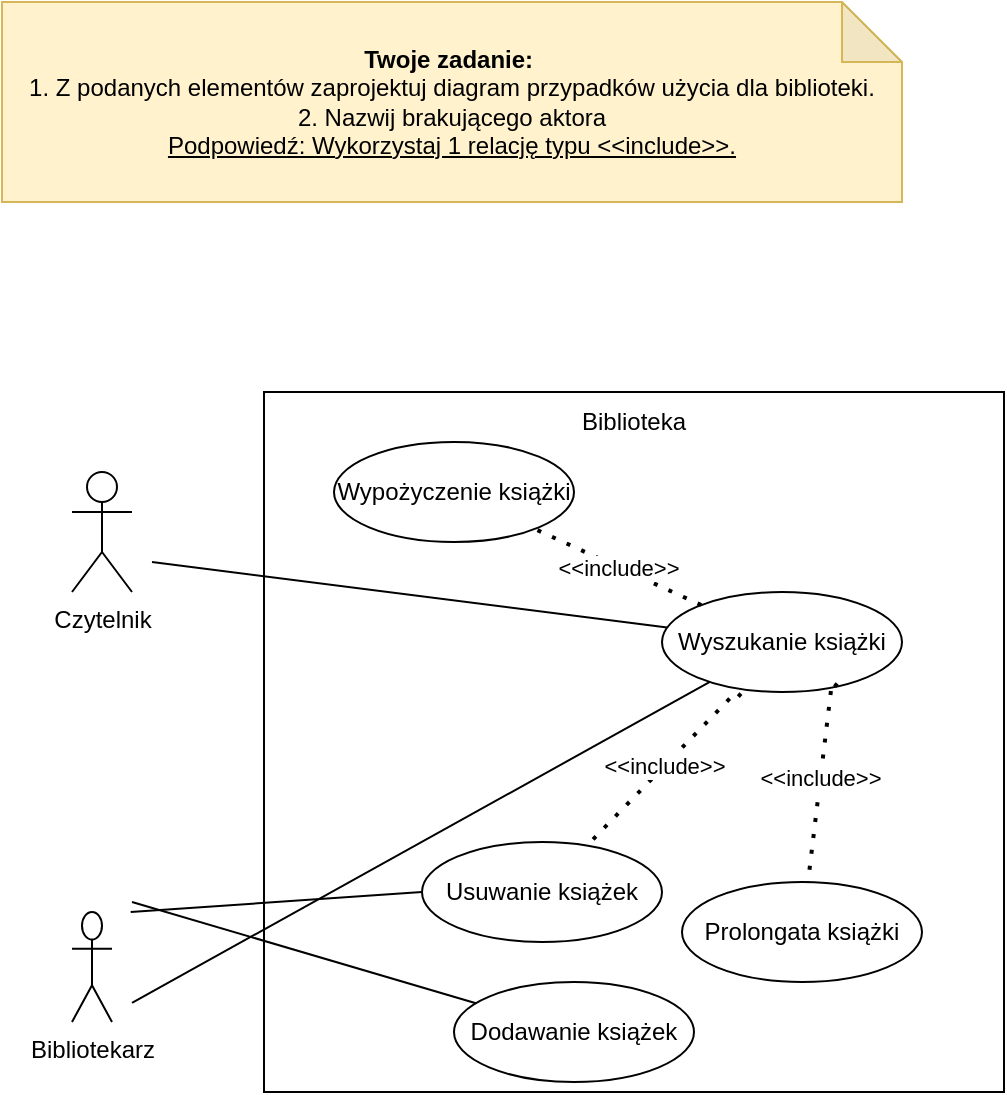 <mxfile version="20.8.5" type="device" pages="6"><diagram id="owntlNmvrMlQgP1q4q-l" name="Task 1"><mxGraphModel dx="988" dy="526" grid="1" gridSize="10" guides="1" tooltips="1" connect="1" arrows="1" fold="1" page="1" pageScale="1" pageWidth="827" pageHeight="1169" math="0" shadow="0"><root><mxCell id="0"/><mxCell id="1" parent="0"/><mxCell id="fiNVMJ7Mbm-b4R9BzBuI-1" value="" style="rounded=0;whiteSpace=wrap;html=1;" parent="1" vertex="1"><mxGeometry x="346" y="235" width="370" height="350" as="geometry"/></mxCell><mxCell id="fiNVMJ7Mbm-b4R9BzBuI-2" value="Bibliotekarz" style="shape=umlActor;verticalLabelPosition=bottom;verticalAlign=top;html=1;outlineConnect=0;" parent="1" vertex="1"><mxGeometry x="250" y="495" width="20" height="55" as="geometry"/></mxCell><mxCell id="fiNVMJ7Mbm-b4R9BzBuI-3" value="&lt;div&gt;Czytelnik&lt;/div&gt;" style="shape=umlActor;verticalLabelPosition=bottom;verticalAlign=top;html=1;outlineConnect=0;" parent="1" vertex="1"><mxGeometry x="250" y="275" width="30" height="60" as="geometry"/></mxCell><mxCell id="fiNVMJ7Mbm-b4R9BzBuI-6" value="Dodawanie książek" style="ellipse;whiteSpace=wrap;html=1;" parent="1" vertex="1"><mxGeometry x="441" y="530" width="120" height="50" as="geometry"/></mxCell><mxCell id="fiNVMJ7Mbm-b4R9BzBuI-7" value="Wyszukanie książki" style="ellipse;whiteSpace=wrap;html=1;" parent="1" vertex="1"><mxGeometry x="545" y="335" width="120" height="50" as="geometry"/></mxCell><mxCell id="fiNVMJ7Mbm-b4R9BzBuI-8" value="Usuwanie książek" style="ellipse;whiteSpace=wrap;html=1;" parent="1" vertex="1"><mxGeometry x="425" y="460" width="120" height="50" as="geometry"/></mxCell><mxCell id="fiNVMJ7Mbm-b4R9BzBuI-9" value="Wypożyczenie książki" style="ellipse;whiteSpace=wrap;html=1;" parent="1" vertex="1"><mxGeometry x="381" y="260" width="120" height="50" as="geometry"/></mxCell><mxCell id="fiNVMJ7Mbm-b4R9BzBuI-10" value="Prolongata książki" style="ellipse;whiteSpace=wrap;html=1;" parent="1" vertex="1"><mxGeometry x="555" y="480" width="120" height="50" as="geometry"/></mxCell><mxCell id="fiNVMJ7Mbm-b4R9BzBuI-13" value="Biblioteka" style="text;html=1;strokeColor=none;fillColor=none;align=center;verticalAlign=middle;whiteSpace=wrap;rounded=0;" parent="1" vertex="1"><mxGeometry x="501" y="235" width="60" height="30" as="geometry"/></mxCell><mxCell id="fiNVMJ7Mbm-b4R9BzBuI-14" value="&lt;b&gt;Twoje zadanie:&amp;nbsp;&lt;/b&gt;&lt;br&gt;1. Z podanych elementów zaprojektuj diagram przypadków użycia dla biblioteki.&lt;br&gt;2. Nazwij brakującego aktora&lt;br&gt;&lt;u&gt;Podpowiedź: Wykorzystaj 1 relację typu &amp;lt;&amp;lt;include&amp;gt;&amp;gt;.&lt;/u&gt;" style="shape=note;whiteSpace=wrap;html=1;backgroundOutline=1;darkOpacity=0.05;fillColor=#fff2cc;strokeColor=#d6b656;" parent="1" vertex="1"><mxGeometry x="215" y="40" width="450" height="100" as="geometry"/></mxCell><mxCell id="5gIPDzopjn6km8wtj3FD-25" value="" style="edgeStyle=none;orthogonalLoop=1;jettySize=auto;html=1;rounded=0;endArrow=none;endFill=0;" edge="1" parent="1" target="fiNVMJ7Mbm-b4R9BzBuI-7"><mxGeometry width="100" relative="1" as="geometry"><mxPoint x="290" y="320" as="sourcePoint"/><mxPoint x="379" y="360" as="targetPoint"/><Array as="points"/></mxGeometry></mxCell><mxCell id="5gIPDzopjn6km8wtj3FD-28" value="" style="edgeStyle=none;orthogonalLoop=1;jettySize=auto;html=1;rounded=0;endArrow=none;endFill=0;entryX=0;entryY=0.5;entryDx=0;entryDy=0;" edge="1" parent="1" target="fiNVMJ7Mbm-b4R9BzBuI-8"><mxGeometry width="100" relative="1" as="geometry"><mxPoint x="279.34" y="495" as="sourcePoint"/><mxPoint x="380.004" y="488.469" as="targetPoint"/><Array as="points"/></mxGeometry></mxCell><mxCell id="5gIPDzopjn6km8wtj3FD-29" value="" style="edgeStyle=none;orthogonalLoop=1;jettySize=auto;html=1;rounded=0;endArrow=none;endFill=0;" edge="1" parent="1" target="fiNVMJ7Mbm-b4R9BzBuI-6"><mxGeometry width="100" relative="1" as="geometry"><mxPoint x="280" y="490" as="sourcePoint"/><mxPoint x="380.004" y="473.469" as="targetPoint"/><Array as="points"/></mxGeometry></mxCell><mxCell id="5gIPDzopjn6km8wtj3FD-37" value="" style="edgeStyle=none;orthogonalLoop=1;jettySize=auto;html=1;rounded=0;endArrow=none;endFill=0;" edge="1" parent="1" target="fiNVMJ7Mbm-b4R9BzBuI-7"><mxGeometry width="100" relative="1" as="geometry"><mxPoint x="280" y="540.38" as="sourcePoint"/><mxPoint x="389.6" y="349.63" as="targetPoint"/><Array as="points"/></mxGeometry></mxCell><mxCell id="5gIPDzopjn6km8wtj3FD-39" value="&amp;lt;&amp;lt;include&amp;gt;&amp;gt;" style="endArrow=none;dashed=1;html=1;dashPattern=1 3;strokeWidth=2;rounded=0;" edge="1" parent="1" source="fiNVMJ7Mbm-b4R9BzBuI-7" target="fiNVMJ7Mbm-b4R9BzBuI-9"><mxGeometry width="50" height="50" relative="1" as="geometry"><mxPoint x="511" y="350" as="sourcePoint"/><mxPoint x="561" y="300" as="targetPoint"/><Array as="points"/></mxGeometry></mxCell><mxCell id="5gIPDzopjn6km8wtj3FD-43" value="&amp;lt;&amp;lt;include&amp;gt;&amp;gt;" style="endArrow=none;dashed=1;html=1;dashPattern=1 3;strokeWidth=2;rounded=0;" edge="1" parent="1" source="fiNVMJ7Mbm-b4R9BzBuI-7" target="fiNVMJ7Mbm-b4R9BzBuI-10"><mxGeometry width="50" height="50" relative="1" as="geometry"><mxPoint x="495.188" y="378.088" as="sourcePoint"/><mxPoint x="571" y="310" as="targetPoint"/><Array as="points"><mxPoint x="630" y="380"/></Array></mxGeometry></mxCell><mxCell id="5gIPDzopjn6km8wtj3FD-44" value="&amp;lt;&amp;lt;include&amp;gt;&amp;gt;" style="endArrow=none;dashed=1;html=1;dashPattern=1 3;strokeWidth=2;rounded=0;" edge="1" parent="1" target="fiNVMJ7Mbm-b4R9BzBuI-8"><mxGeometry width="50" height="50" relative="1" as="geometry"><mxPoint x="584.558" y="387.218" as="sourcePoint"/><mxPoint x="570.004" y="485.03" as="targetPoint"/><Array as="points"><mxPoint x="582.05" y="385"/></Array></mxGeometry></mxCell></root></mxGraphModel></diagram><diagram id="7npg_O6MQA4fy2pZrxB2" name="Task 2"><mxGraphModel dx="1436" dy="799" grid="1" gridSize="10" guides="1" tooltips="1" connect="1" arrows="1" fold="1" page="1" pageScale="1" pageWidth="827" pageHeight="1169" math="0" shadow="0"><root><mxCell id="-hokM0G4ZzlrH8w0Madk-0"/><mxCell id="-hokM0G4ZzlrH8w0Madk-1" parent="-hokM0G4ZzlrH8w0Madk-0"/><mxCell id="nRD-aK44gUYIZEkDZe6_-0" value="Library" style="swimlane;fontStyle=1;align=center;verticalAlign=top;childLayout=stackLayout;horizontal=1;startSize=26;horizontalStack=0;resizeParent=1;resizeParentMax=0;resizeLast=0;collapsible=1;marginBottom=0;" parent="-hokM0G4ZzlrH8w0Madk-1" vertex="1"><mxGeometry x="310" y="190" width="160" height="94" as="geometry"/></mxCell><mxCell id="nRD-aK44gUYIZEkDZe6_-1" value="+ name: String&#xA;+ address; String, " style="text;strokeColor=none;fillColor=none;align=left;verticalAlign=top;spacingLeft=4;spacingRight=4;overflow=hidden;rotatable=0;points=[[0,0.5],[1,0.5]];portConstraint=eastwest;" parent="nRD-aK44gUYIZEkDZe6_-0" vertex="1"><mxGeometry y="26" width="160" height="34" as="geometry"/></mxCell><mxCell id="nRD-aK44gUYIZEkDZe6_-2" value="" style="line;strokeWidth=1;fillColor=none;align=left;verticalAlign=middle;spacingTop=-1;spacingLeft=3;spacingRight=3;rotatable=0;labelPosition=right;points=[];portConstraint=eastwest;" parent="nRD-aK44gUYIZEkDZe6_-0" vertex="1"><mxGeometry y="60" width="160" height="8" as="geometry"/></mxCell><mxCell id="nRD-aK44gUYIZEkDZe6_-3" value="+ addBook(Book): Book" style="text;strokeColor=none;fillColor=none;align=left;verticalAlign=top;spacingLeft=4;spacingRight=4;overflow=hidden;rotatable=0;points=[[0,0.5],[1,0.5]];portConstraint=eastwest;" parent="nRD-aK44gUYIZEkDZe6_-0" vertex="1"><mxGeometry y="68" width="160" height="26" as="geometry"/></mxCell><mxCell id="nRD-aK44gUYIZEkDZe6_-5" value="Book" style="swimlane;fontStyle=1;align=center;verticalAlign=top;childLayout=stackLayout;horizontal=1;startSize=26;horizontalStack=0;resizeParent=1;resizeParentMax=0;resizeLast=0;collapsible=1;marginBottom=0;" parent="-hokM0G4ZzlrH8w0Madk-1" vertex="1"><mxGeometry x="320" y="420" width="160" height="88" as="geometry"/></mxCell><mxCell id="nRD-aK44gUYIZEkDZe6_-6" value="+ title: String&#xA;+ author: String&#xA;+ year: int" style="text;strokeColor=none;fillColor=none;align=left;verticalAlign=top;spacingLeft=4;spacingRight=4;overflow=hidden;rotatable=0;points=[[0,0.5],[1,0.5]];portConstraint=eastwest;" parent="nRD-aK44gUYIZEkDZe6_-5" vertex="1"><mxGeometry y="26" width="160" height="54" as="geometry"/></mxCell><mxCell id="nRD-aK44gUYIZEkDZe6_-7" value="" style="line;strokeWidth=1;fillColor=none;align=left;verticalAlign=middle;spacingTop=-1;spacingLeft=3;spacingRight=3;rotatable=0;labelPosition=right;points=[];portConstraint=eastwest;" parent="nRD-aK44gUYIZEkDZe6_-5" vertex="1"><mxGeometry y="80" width="160" height="8" as="geometry"/></mxCell><mxCell id="CQJkWr-fSMHss38onH8b-0" value="&lt;b&gt;Twoje zadanie:&amp;nbsp;&lt;/b&gt;&lt;br&gt;1. Połącz poniższe klasy odpowiednią relacją&lt;br&gt;2. Dopisz typy atrybutów" style="shape=note;whiteSpace=wrap;html=1;backgroundOutline=1;darkOpacity=0.05;fillColor=#fff2cc;strokeColor=#d6b656;" parent="-hokM0G4ZzlrH8w0Madk-1" vertex="1"><mxGeometry x="215" y="40" width="450" height="100" as="geometry"/></mxCell><mxCell id="Fo0okyFaiJD1n2NtPA_Y-1" value="" style="endArrow=diamondThin;endFill=0;endSize=24;html=1;rounded=0;exitX=0.5;exitY=0;exitDx=0;exitDy=0;entryX=0.536;entryY=1.111;entryDx=0;entryDy=0;entryPerimeter=0;" edge="1" parent="-hokM0G4ZzlrH8w0Madk-1" source="nRD-aK44gUYIZEkDZe6_-5" target="nRD-aK44gUYIZEkDZe6_-3"><mxGeometry width="160" relative="1" as="geometry"><mxPoint x="520" y="243" as="sourcePoint"/><mxPoint x="440" y="242.41" as="targetPoint"/></mxGeometry></mxCell><mxCell id="Fo0okyFaiJD1n2NtPA_Y-2" style="edgeStyle=orthogonalEdgeStyle;rounded=0;orthogonalLoop=1;jettySize=auto;html=1;exitX=0.75;exitY=0;exitDx=0;exitDy=0;entryX=0.926;entryY=-0.008;entryDx=0;entryDy=0;entryPerimeter=0;endArrow=none;endFill=0;" edge="1" parent="-hokM0G4ZzlrH8w0Madk-1" source="nRD-aK44gUYIZEkDZe6_-0" target="nRD-aK44gUYIZEkDZe6_-0"><mxGeometry relative="1" as="geometry"/></mxCell></root></mxGraphModel></diagram><diagram id="W-m9PLszt2nzakdIBNIL" name="Task 3"><mxGraphModel dx="1018" dy="566" grid="1" gridSize="10" guides="1" tooltips="1" connect="1" arrows="1" fold="1" page="1" pageScale="1" pageWidth="827" pageHeight="1169" math="0" shadow="0"><root><mxCell id="B8t0GHTOLurru0yVKest-0"/><mxCell id="B8t0GHTOLurru0yVKest-1" parent="B8t0GHTOLurru0yVKest-0"/><mxCell id="0bKowhCZ8McOUO-1GIOe-0" value="PhotoAlbum" style="swimlane;fontStyle=1;align=center;verticalAlign=top;childLayout=stackLayout;horizontal=1;startSize=26;horizontalStack=0;resizeParent=1;resizeParentMax=0;resizeLast=0;collapsible=1;marginBottom=0;" parent="B8t0GHTOLurru0yVKest-1" vertex="1"><mxGeometry x="460" y="568" width="160" height="108" as="geometry"/></mxCell><mxCell id="0bKowhCZ8McOUO-1GIOe-1" value="+ noOfPhotos: int" style="text;strokeColor=none;fillColor=none;align=left;verticalAlign=top;spacingLeft=4;spacingRight=4;overflow=hidden;rotatable=0;points=[[0,0.5],[1,0.5]];portConstraint=eastwest;" parent="0bKowhCZ8McOUO-1GIOe-0" vertex="1"><mxGeometry y="26" width="160" height="74" as="geometry"/></mxCell><mxCell id="0bKowhCZ8McOUO-1GIOe-2" value="" style="line;strokeWidth=1;fillColor=none;align=left;verticalAlign=middle;spacingTop=-1;spacingLeft=3;spacingRight=3;rotatable=0;labelPosition=right;points=[];portConstraint=eastwest;" parent="0bKowhCZ8McOUO-1GIOe-0" vertex="1"><mxGeometry y="100" width="160" height="8" as="geometry"/></mxCell><mxCell id="0bKowhCZ8McOUO-1GIOe-4" value="Book" style="swimlane;fontStyle=1;align=center;verticalAlign=top;childLayout=stackLayout;horizontal=1;startSize=26;horizontalStack=0;resizeParent=1;resizeParentMax=0;resizeLast=0;collapsible=1;marginBottom=0;" parent="B8t0GHTOLurru0yVKest-1" vertex="1"><mxGeometry x="320" y="410" width="160" height="88" as="geometry"/></mxCell><mxCell id="0bKowhCZ8McOUO-1GIOe-5" value="+ title: String&#xA;+ author: String&#xA;+ year: int" style="text;strokeColor=none;fillColor=none;align=left;verticalAlign=top;spacingLeft=4;spacingRight=4;overflow=hidden;rotatable=0;points=[[0,0.5],[1,0.5]];portConstraint=eastwest;" parent="0bKowhCZ8McOUO-1GIOe-4" vertex="1"><mxGeometry y="26" width="160" height="54" as="geometry"/></mxCell><mxCell id="0bKowhCZ8McOUO-1GIOe-6" value="" style="line;strokeWidth=1;fillColor=none;align=left;verticalAlign=middle;spacingTop=-1;spacingLeft=3;spacingRight=3;rotatable=0;labelPosition=right;points=[];portConstraint=eastwest;" parent="0bKowhCZ8McOUO-1GIOe-4" vertex="1"><mxGeometry y="80" width="160" height="8" as="geometry"/></mxCell><mxCell id="0bKowhCZ8McOUO-1GIOe-7" value="&lt;b&gt;Twoje zadanie:&amp;nbsp;&lt;/b&gt;&lt;br&gt;1. Połącz poniższe klasy odpowiednimi relacjami&lt;br&gt;2. Dopisz typy atrybutów" style="shape=note;whiteSpace=wrap;html=1;backgroundOutline=1;darkOpacity=0.05;fillColor=#fff2cc;strokeColor=#d6b656;" parent="B8t0GHTOLurru0yVKest-1" vertex="1"><mxGeometry x="215" y="40" width="450" height="100" as="geometry"/></mxCell><mxCell id="n2uwDHurj4HGK3DB6Ph8-0" value="ComicBook" style="swimlane;fontStyle=1;align=center;verticalAlign=top;childLayout=stackLayout;horizontal=1;startSize=26;horizontalStack=0;resizeParent=1;resizeParentMax=0;resizeLast=0;collapsible=1;marginBottom=0;" parent="B8t0GHTOLurru0yVKest-1" vertex="1"><mxGeometry x="190" y="580" width="160" height="108" as="geometry"/></mxCell><mxCell id="n2uwDHurj4HGK3DB6Ph8-1" value="+ drawingsAuthor: String" style="text;strokeColor=none;fillColor=none;align=left;verticalAlign=top;spacingLeft=4;spacingRight=4;overflow=hidden;rotatable=0;points=[[0,0.5],[1,0.5]];portConstraint=eastwest;" parent="n2uwDHurj4HGK3DB6Ph8-0" vertex="1"><mxGeometry y="26" width="160" height="74" as="geometry"/></mxCell><mxCell id="n2uwDHurj4HGK3DB6Ph8-2" value="" style="line;strokeWidth=1;fillColor=none;align=left;verticalAlign=middle;spacingTop=-1;spacingLeft=3;spacingRight=3;rotatable=0;labelPosition=right;points=[];portConstraint=eastwest;" parent="n2uwDHurj4HGK3DB6Ph8-0" vertex="1"><mxGeometry y="100" width="160" height="8" as="geometry"/></mxCell><mxCell id="O-Pi-KXyYSprDkNd7EI_-0" value="Page" style="swimlane;fontStyle=1;align=center;verticalAlign=top;childLayout=stackLayout;horizontal=1;startSize=26;horizontalStack=0;resizeParent=1;resizeParentMax=0;resizeLast=0;collapsible=1;marginBottom=0;" parent="B8t0GHTOLurru0yVKest-1" vertex="1"><mxGeometry x="560" y="410" width="160" height="88" as="geometry"/></mxCell><mxCell id="O-Pi-KXyYSprDkNd7EI_-1" value="+ content: String&#xA;+ pageNumber: int" style="text;strokeColor=none;fillColor=none;align=left;verticalAlign=top;spacingLeft=4;spacingRight=4;overflow=hidden;rotatable=0;points=[[0,0.5],[1,0.5]];portConstraint=eastwest;" parent="O-Pi-KXyYSprDkNd7EI_-0" vertex="1"><mxGeometry y="26" width="160" height="54" as="geometry"/></mxCell><mxCell id="O-Pi-KXyYSprDkNd7EI_-2" value="" style="line;strokeWidth=1;fillColor=none;align=left;verticalAlign=middle;spacingTop=-1;spacingLeft=3;spacingRight=3;rotatable=0;labelPosition=right;points=[];portConstraint=eastwest;" parent="O-Pi-KXyYSprDkNd7EI_-0" vertex="1"><mxGeometry y="80" width="160" height="8" as="geometry"/></mxCell><mxCell id="zZXdkrU7L-O4GbQgehVk-7" value="&amp;lt;&amp;lt;extends&amp;gt;&amp;gt;" style="endArrow=block;endFill=0;endSize=12;html=1;rounded=0;entryX=0.5;entryY=1;entryDx=0;entryDy=0;exitX=0.5;exitY=0;exitDx=0;exitDy=0;" edge="1" parent="B8t0GHTOLurru0yVKest-1" source="n2uwDHurj4HGK3DB6Ph8-0" target="0bKowhCZ8McOUO-1GIOe-4"><mxGeometry width="160" relative="1" as="geometry"><mxPoint x="300" y="578" as="sourcePoint"/><mxPoint x="380" y="498" as="targetPoint"/></mxGeometry></mxCell><mxCell id="zZXdkrU7L-O4GbQgehVk-11" value="" style="endArrow=diamondThin;endFill=1;endSize=24;html=1;rounded=0;exitX=0;exitY=0.5;exitDx=0;exitDy=0;" edge="1" parent="B8t0GHTOLurru0yVKest-1" source="O-Pi-KXyYSprDkNd7EI_-1" target="0bKowhCZ8McOUO-1GIOe-5"><mxGeometry width="160" relative="1" as="geometry"><mxPoint x="400" y="708" as="sourcePoint"/><mxPoint x="520" y="678" as="targetPoint"/></mxGeometry></mxCell><mxCell id="h51Y6dB0f7vfamC-eEi2-0" value="Library" style="swimlane;fontStyle=1;align=center;verticalAlign=top;childLayout=stackLayout;horizontal=1;startSize=26;horizontalStack=0;resizeParent=1;resizeParentMax=0;resizeLast=0;collapsible=1;marginBottom=0;" vertex="1" parent="B8t0GHTOLurru0yVKest-1"><mxGeometry x="320" y="260" width="160" height="94" as="geometry"/></mxCell><mxCell id="h51Y6dB0f7vfamC-eEi2-1" value="+ name: String&#xA;+ address; String, " style="text;strokeColor=none;fillColor=none;align=left;verticalAlign=top;spacingLeft=4;spacingRight=4;overflow=hidden;rotatable=0;points=[[0,0.5],[1,0.5]];portConstraint=eastwest;" vertex="1" parent="h51Y6dB0f7vfamC-eEi2-0"><mxGeometry y="26" width="160" height="34" as="geometry"/></mxCell><mxCell id="h51Y6dB0f7vfamC-eEi2-2" value="" style="line;strokeWidth=1;fillColor=none;align=left;verticalAlign=middle;spacingTop=-1;spacingLeft=3;spacingRight=3;rotatable=0;labelPosition=right;points=[];portConstraint=eastwest;" vertex="1" parent="h51Y6dB0f7vfamC-eEi2-0"><mxGeometry y="60" width="160" height="8" as="geometry"/></mxCell><mxCell id="h51Y6dB0f7vfamC-eEi2-3" value="+ addBook(Book): Book" style="text;strokeColor=none;fillColor=none;align=left;verticalAlign=top;spacingLeft=4;spacingRight=4;overflow=hidden;rotatable=0;points=[[0,0.5],[1,0.5]];portConstraint=eastwest;" vertex="1" parent="h51Y6dB0f7vfamC-eEi2-0"><mxGeometry y="68" width="160" height="26" as="geometry"/></mxCell><mxCell id="h51Y6dB0f7vfamC-eEi2-4" value="" style="endArrow=diamondThin;endFill=0;endSize=24;html=1;rounded=0;exitX=0.5;exitY=0;exitDx=0;exitDy=0;" edge="1" parent="B8t0GHTOLurru0yVKest-1" source="0bKowhCZ8McOUO-1GIOe-4"><mxGeometry width="160" relative="1" as="geometry"><mxPoint x="330" y="410" as="sourcePoint"/><mxPoint x="400" y="360" as="targetPoint"/></mxGeometry></mxCell><mxCell id="h51Y6dB0f7vfamC-eEi2-5" value="&amp;lt;&amp;lt;extends&amp;gt;&amp;gt;" style="endArrow=block;endFill=0;endSize=12;html=1;rounded=0;entryX=0.5;entryY=1;entryDx=0;entryDy=0;exitX=0.5;exitY=0;exitDx=0;exitDy=0;" edge="1" parent="B8t0GHTOLurru0yVKest-1" source="0bKowhCZ8McOUO-1GIOe-0" target="0bKowhCZ8McOUO-1GIOe-4"><mxGeometry width="160" relative="1" as="geometry"><mxPoint x="490" y="560" as="sourcePoint"/><mxPoint x="470" y="500" as="targetPoint"/></mxGeometry></mxCell></root></mxGraphModel></diagram><diagram id="hiGEQPOsHj9FdNTmsEbH" name="Task 4"><mxGraphModel dx="339" dy="189" grid="1" gridSize="10" guides="1" tooltips="1" connect="1" arrows="1" fold="1" page="1" pageScale="1" pageWidth="827" pageHeight="1169" math="0" shadow="0"><root><mxCell id="zQKBLW_Dorh8VvVXMn18-0"/><mxCell id="zQKBLW_Dorh8VvVXMn18-1" parent="zQKBLW_Dorh8VvVXMn18-0"/><mxCell id="Smq4HRrbOFmXyAM9w_fh-0" value="DBLogger" style="swimlane;fontStyle=1;align=center;verticalAlign=top;childLayout=stackLayout;horizontal=1;startSize=26;horizontalStack=0;resizeParent=1;resizeParentMax=0;resizeLast=0;collapsible=1;marginBottom=0;" parent="zQKBLW_Dorh8VvVXMn18-1" vertex="1" collapsed="1"><mxGeometry x="460" y="310" width="100" height="30" as="geometry"><mxRectangle x="370" y="187" width="160" height="90" as="alternateBounds"/></mxGeometry></mxCell><mxCell id="Smq4HRrbOFmXyAM9w_fh-2" value="" style="line;strokeWidth=1;fillColor=none;align=left;verticalAlign=middle;spacingTop=-1;spacingLeft=3;spacingRight=3;rotatable=0;labelPosition=right;points=[];portConstraint=eastwest;" parent="Smq4HRrbOFmXyAM9w_fh-0" vertex="1"><mxGeometry y="26" width="160" height="8" as="geometry"/></mxCell><mxCell id="zGhkcogxnPeAmHH5Gk7D-1" value="+ DBLogger(url: String)&#xA;+ saveLogs()&#xA;+ readLogs()" style="text;strokeColor=none;fillColor=none;align=left;verticalAlign=top;spacingLeft=4;spacingRight=4;overflow=hidden;rotatable=0;points=[[0,0.5],[1,0.5]];portConstraint=eastwest;" parent="Smq4HRrbOFmXyAM9w_fh-0" vertex="1"><mxGeometry y="34" width="160" height="56" as="geometry"/></mxCell><mxCell id="Smq4HRrbOFmXyAM9w_fh-3" value="&lt;&lt;interface&gt;&gt;&#xA;ILoggable" style="swimlane;fontStyle=1;align=center;verticalAlign=top;childLayout=stackLayout;horizontal=1;startSize=40;horizontalStack=0;resizeParent=1;resizeParentMax=0;resizeLast=0;collapsible=1;marginBottom=0;" parent="zQKBLW_Dorh8VvVXMn18-1" vertex="1" collapsed="1"><mxGeometry x="370" y="217" width="120" height="40" as="geometry"><mxRectangle x="550" y="195" width="160" height="102" as="alternateBounds"/></mxGeometry></mxCell><mxCell id="Smq4HRrbOFmXyAM9w_fh-5" value="" style="line;strokeWidth=1;fillColor=none;align=left;verticalAlign=middle;spacingTop=-1;spacingLeft=3;spacingRight=3;rotatable=0;labelPosition=right;points=[];portConstraint=eastwest;" parent="Smq4HRrbOFmXyAM9w_fh-3" vertex="1"><mxGeometry y="40" width="160" height="8" as="geometry"/></mxCell><mxCell id="zGhkcogxnPeAmHH5Gk7D-0" value="+ saveLogs()&#xA;+ readLogs()" style="text;strokeColor=none;fillColor=none;align=left;verticalAlign=top;spacingLeft=4;spacingRight=4;overflow=hidden;rotatable=0;points=[[0,0.5],[1,0.5]];portConstraint=eastwest;" parent="Smq4HRrbOFmXyAM9w_fh-3" vertex="1"><mxGeometry y="48" width="160" height="54" as="geometry"/></mxCell><mxCell id="biwbquzycyAjccMa6zF_-0" value="&lt;b&gt;Twoje zadanie:&amp;nbsp;&lt;/b&gt;&lt;br&gt;1. Połącz poniższe klasy odpowiednimi relacjami" style="shape=note;whiteSpace=wrap;html=1;backgroundOutline=1;darkOpacity=0.05;fillColor=#fff2cc;strokeColor=#d6b656;" parent="zQKBLW_Dorh8VvVXMn18-1" vertex="1"><mxGeometry x="215" y="40" width="450" height="100" as="geometry"/></mxCell><mxCell id="zGhkcogxnPeAmHH5Gk7D-2" value="DiskLogger" style="swimlane;fontStyle=1;align=center;verticalAlign=top;childLayout=stackLayout;horizontal=1;startSize=26;horizontalStack=0;resizeParent=1;resizeParentMax=0;resizeLast=0;collapsible=1;marginBottom=0;" parent="zQKBLW_Dorh8VvVXMn18-1" vertex="1" collapsed="1"><mxGeometry x="300" y="310" width="110" height="30" as="geometry"><mxRectangle x="180" y="187" width="160" height="110" as="alternateBounds"/></mxGeometry></mxCell><mxCell id="zGhkcogxnPeAmHH5Gk7D-3" value="" style="line;strokeWidth=1;fillColor=none;align=left;verticalAlign=middle;spacingTop=-1;spacingLeft=3;spacingRight=3;rotatable=0;labelPosition=right;points=[];portConstraint=eastwest;" parent="zGhkcogxnPeAmHH5Gk7D-2" vertex="1"><mxGeometry y="26" width="160" height="8" as="geometry"/></mxCell><mxCell id="zGhkcogxnPeAmHH5Gk7D-4" value="+ DiskLogger(path: String)&#xA;+ saveLogs()&#xA;+ readLogs()&#xA;+ getFreeSpace()" style="text;strokeColor=none;fillColor=none;align=left;verticalAlign=top;spacingLeft=4;spacingRight=4;overflow=hidden;rotatable=0;points=[[0,0.5],[1,0.5]];portConstraint=eastwest;" parent="zGhkcogxnPeAmHH5Gk7D-2" vertex="1"><mxGeometry y="34" width="160" height="76" as="geometry"/></mxCell><mxCell id="8pDHv_vsIzl1caVAtnhw-2" value="" style="endArrow=block;dashed=1;endFill=0;endSize=12;html=1;rounded=0;exitX=0.5;exitY=0;exitDx=0;exitDy=0;entryX=0.5;entryY=1;entryDx=0;entryDy=0;" edge="1" parent="zQKBLW_Dorh8VvVXMn18-1" source="zGhkcogxnPeAmHH5Gk7D-2" target="Smq4HRrbOFmXyAM9w_fh-3"><mxGeometry width="160" relative="1" as="geometry"><mxPoint x="440" y="310" as="sourcePoint"/><mxPoint x="430" y="260" as="targetPoint"/><Array as="points"><mxPoint x="355" y="290"/><mxPoint x="430" y="290"/></Array></mxGeometry></mxCell><mxCell id="8pDHv_vsIzl1caVAtnhw-3" value="" style="endArrow=block;dashed=1;endFill=0;endSize=12;html=1;rounded=0;exitX=0.5;exitY=0;exitDx=0;exitDy=0;entryX=0.5;entryY=1;entryDx=0;entryDy=0;" edge="1" parent="zQKBLW_Dorh8VvVXMn18-1" source="Smq4HRrbOFmXyAM9w_fh-0" target="Smq4HRrbOFmXyAM9w_fh-3"><mxGeometry width="160" relative="1" as="geometry"><mxPoint x="365" y="320" as="sourcePoint"/><mxPoint x="460" y="270" as="targetPoint"/><Array as="points"><mxPoint x="510" y="290"/><mxPoint x="430" y="290"/></Array></mxGeometry></mxCell></root></mxGraphModel></diagram><diagram id="bpHCtPXCQBbEEvCoJDGr" name="Task 5"><mxGraphModel dx="1436" dy="799" grid="1" gridSize="10" guides="1" tooltips="1" connect="1" arrows="1" fold="1" page="1" pageScale="1" pageWidth="827" pageHeight="1169" math="0" shadow="0"><root><mxCell id="WU1puQL2vgvNo8PW1k5W-0"/><mxCell id="WU1puQL2vgvNo8PW1k5W-1" parent="WU1puQL2vgvNo8PW1k5W-0"/><mxCell id="ixOoNvvyH3vF_-r1i3Nk-3" value="System" style="swimlane;fontStyle=1;align=center;verticalAlign=top;childLayout=stackLayout;horizontal=1;startSize=40;horizontalStack=0;resizeParent=1;resizeParentMax=0;resizeLast=0;collapsible=1;marginBottom=0;" parent="WU1puQL2vgvNo8PW1k5W-1" vertex="1"><mxGeometry x="320" y="420" width="160" height="48" as="geometry"><mxRectangle x="320" y="420" width="80" height="40" as="alternateBounds"/></mxGeometry></mxCell><mxCell id="ixOoNvvyH3vF_-r1i3Nk-4" value="" style="line;strokeWidth=1;fillColor=none;align=left;verticalAlign=middle;spacingTop=-1;spacingLeft=3;spacingRight=3;rotatable=0;labelPosition=right;points=[];portConstraint=eastwest;" parent="ixOoNvvyH3vF_-r1i3Nk-3" vertex="1"><mxGeometry y="40" width="160" height="8" as="geometry"/></mxCell><mxCell id="ixOoNvvyH3vF_-r1i3Nk-6" value="&lt;b&gt;Twoje zadanie:&amp;nbsp;&lt;/b&gt;&lt;br&gt;1. Połącz poniższe klasy odpowiednimi relacjami" style="shape=note;whiteSpace=wrap;html=1;backgroundOutline=1;darkOpacity=0.05;fillColor=#fff2cc;strokeColor=#d6b656;" parent="WU1puQL2vgvNo8PW1k5W-1" vertex="1"><mxGeometry x="215" y="40" width="450" height="100" as="geometry"/></mxCell><mxCell id="3e2aApjJcRscgJGKFBvh-0" value="Module 1" style="swimlane;fontStyle=1;align=center;verticalAlign=top;childLayout=stackLayout;horizontal=1;startSize=40;horizontalStack=0;resizeParent=1;resizeParentMax=0;resizeLast=0;collapsible=1;marginBottom=0;" parent="WU1puQL2vgvNo8PW1k5W-1" vertex="1"><mxGeometry x="120" y="520" width="160" height="48" as="geometry"/></mxCell><mxCell id="3e2aApjJcRscgJGKFBvh-1" value="" style="line;strokeWidth=1;fillColor=none;align=left;verticalAlign=middle;spacingTop=-1;spacingLeft=3;spacingRight=3;rotatable=0;labelPosition=right;points=[];portConstraint=eastwest;" parent="3e2aApjJcRscgJGKFBvh-0" vertex="1"><mxGeometry y="40" width="160" height="8" as="geometry"/></mxCell><mxCell id="3e2aApjJcRscgJGKFBvh-2" value="Module 2" style="swimlane;fontStyle=1;align=center;verticalAlign=top;childLayout=stackLayout;horizontal=1;startSize=40;horizontalStack=0;resizeParent=1;resizeParentMax=0;resizeLast=0;collapsible=1;marginBottom=0;" parent="WU1puQL2vgvNo8PW1k5W-1" vertex="1"><mxGeometry x="320" y="520" width="160" height="48" as="geometry"/></mxCell><mxCell id="3e2aApjJcRscgJGKFBvh-3" value="" style="line;strokeWidth=1;fillColor=none;align=left;verticalAlign=middle;spacingTop=-1;spacingLeft=3;spacingRight=3;rotatable=0;labelPosition=right;points=[];portConstraint=eastwest;" parent="3e2aApjJcRscgJGKFBvh-2" vertex="1"><mxGeometry y="40" width="160" height="8" as="geometry"/></mxCell><mxCell id="3e2aApjJcRscgJGKFBvh-4" value="Module 3" style="swimlane;fontStyle=1;align=center;verticalAlign=top;childLayout=stackLayout;horizontal=1;startSize=40;horizontalStack=0;resizeParent=1;resizeParentMax=0;resizeLast=0;collapsible=1;marginBottom=0;" parent="WU1puQL2vgvNo8PW1k5W-1" vertex="1"><mxGeometry x="520" y="520" width="160" height="48" as="geometry"/></mxCell><mxCell id="3e2aApjJcRscgJGKFBvh-5" value="" style="line;strokeWidth=1;fillColor=none;align=left;verticalAlign=middle;spacingTop=-1;spacingLeft=3;spacingRight=3;rotatable=0;labelPosition=right;points=[];portConstraint=eastwest;" parent="3e2aApjJcRscgJGKFBvh-4" vertex="1"><mxGeometry y="40" width="160" height="8" as="geometry"/></mxCell><mxCell id="0LocQpD3mtcIZzFmPPq4-0" value="&lt;&lt;interface&gt;&gt;&#xA;ILoggable" style="swimlane;fontStyle=1;align=center;verticalAlign=top;childLayout=stackLayout;horizontal=1;startSize=40;horizontalStack=0;resizeParent=1;resizeParentMax=0;resizeLast=0;collapsible=1;marginBottom=0;" parent="WU1puQL2vgvNo8PW1k5W-1" vertex="1"><mxGeometry x="320" y="150" width="160" height="102" as="geometry"/></mxCell><mxCell id="0LocQpD3mtcIZzFmPPq4-1" value="" style="line;strokeWidth=1;fillColor=none;align=left;verticalAlign=middle;spacingTop=-1;spacingLeft=3;spacingRight=3;rotatable=0;labelPosition=right;points=[];portConstraint=eastwest;" parent="0LocQpD3mtcIZzFmPPq4-0" vertex="1"><mxGeometry y="40" width="160" height="8" as="geometry"/></mxCell><mxCell id="0LocQpD3mtcIZzFmPPq4-2" value="+ saveLogs()&#xA;+ readLogs()" style="text;strokeColor=none;fillColor=none;align=left;verticalAlign=top;spacingLeft=4;spacingRight=4;overflow=hidden;rotatable=0;points=[[0,0.5],[1,0.5]];portConstraint=eastwest;" parent="0LocQpD3mtcIZzFmPPq4-0" vertex="1"><mxGeometry y="48" width="160" height="54" as="geometry"/></mxCell><mxCell id="MCOPB2pLy5qsnxoA6EZP-0" value="DBLogger" style="swimlane;fontStyle=1;align=center;verticalAlign=top;childLayout=stackLayout;horizontal=1;startSize=26;horizontalStack=0;resizeParent=1;resizeParentMax=0;resizeLast=0;collapsible=1;marginBottom=0;" parent="WU1puQL2vgvNo8PW1k5W-1" vertex="1"><mxGeometry x="590" y="200" width="160" height="90" as="geometry"/></mxCell><mxCell id="MCOPB2pLy5qsnxoA6EZP-1" value="" style="line;strokeWidth=1;fillColor=none;align=left;verticalAlign=middle;spacingTop=-1;spacingLeft=3;spacingRight=3;rotatable=0;labelPosition=right;points=[];portConstraint=eastwest;" parent="MCOPB2pLy5qsnxoA6EZP-0" vertex="1"><mxGeometry y="26" width="160" height="8" as="geometry"/></mxCell><mxCell id="MCOPB2pLy5qsnxoA6EZP-2" value="+ DBLogger(url: String)&#xA;+ saveLogs()&#xA;+ readLogs()" style="text;strokeColor=none;fillColor=none;align=left;verticalAlign=top;spacingLeft=4;spacingRight=4;overflow=hidden;rotatable=0;points=[[0,0.5],[1,0.5]];portConstraint=eastwest;" parent="MCOPB2pLy5qsnxoA6EZP-0" vertex="1"><mxGeometry y="34" width="160" height="56" as="geometry"/></mxCell><mxCell id="qAzUWRa9ZETK21e-KsZh-0" value="" style="endArrow=block;dashed=1;endFill=0;endSize=12;html=1;rounded=0;entryX=1;entryY=0.25;entryDx=0;entryDy=0;exitX=0.5;exitY=0;exitDx=0;exitDy=0;" edge="1" parent="WU1puQL2vgvNo8PW1k5W-1" source="MCOPB2pLy5qsnxoA6EZP-0" target="0LocQpD3mtcIZzFmPPq4-0"><mxGeometry width="160" relative="1" as="geometry"><mxPoint x="370" y="390" as="sourcePoint"/><mxPoint x="530" y="390" as="targetPoint"/><Array as="points"><mxPoint x="670" y="176"/><mxPoint x="560" y="176"/></Array></mxGeometry></mxCell><mxCell id="qAzUWRa9ZETK21e-KsZh-11" value="Text" style="edgeLabel;html=1;align=center;verticalAlign=middle;resizable=0;points=[];" vertex="1" connectable="0" parent="qAzUWRa9ZETK21e-KsZh-0"><mxGeometry x="0.35" y="3" relative="1" as="geometry"><mxPoint as="offset"/></mxGeometry></mxCell><mxCell id="qAzUWRa9ZETK21e-KsZh-4" value="" style="endArrow=diamondThin;endFill=1;endSize=24;html=1;rounded=0;exitX=0.5;exitY=0;exitDx=0;exitDy=0;entryX=0.5;entryY=1;entryDx=0;entryDy=0;" edge="1" parent="WU1puQL2vgvNo8PW1k5W-1" source="3e2aApjJcRscgJGKFBvh-0" target="ixOoNvvyH3vF_-r1i3Nk-3"><mxGeometry width="160" relative="1" as="geometry"><mxPoint x="370" y="390" as="sourcePoint"/><mxPoint x="530" y="390" as="targetPoint"/><Array as="points"><mxPoint x="200" y="500"/><mxPoint x="400" y="500"/></Array></mxGeometry></mxCell><mxCell id="qAzUWRa9ZETK21e-KsZh-7" value="" style="endArrow=diamondThin;endFill=1;endSize=24;html=1;rounded=0;exitX=0.5;exitY=0;exitDx=0;exitDy=0;entryX=0.5;entryY=1;entryDx=0;entryDy=0;" edge="1" parent="WU1puQL2vgvNo8PW1k5W-1" source="3e2aApjJcRscgJGKFBvh-2" target="ixOoNvvyH3vF_-r1i3Nk-3"><mxGeometry width="160" relative="1" as="geometry"><mxPoint x="400" y="410" as="sourcePoint"/><mxPoint x="560" y="410" as="targetPoint"/></mxGeometry></mxCell><mxCell id="qAzUWRa9ZETK21e-KsZh-8" value="" style="endArrow=diamondThin;endFill=1;endSize=24;html=1;rounded=0;exitX=0.5;exitY=0;exitDx=0;exitDy=0;entryX=0.5;entryY=1;entryDx=0;entryDy=0;" edge="1" parent="WU1puQL2vgvNo8PW1k5W-1" source="3e2aApjJcRscgJGKFBvh-4" target="ixOoNvvyH3vF_-r1i3Nk-3"><mxGeometry width="160" relative="1" as="geometry"><mxPoint x="410" y="530" as="sourcePoint"/><mxPoint x="410" y="478" as="targetPoint"/><Array as="points"><mxPoint x="600" y="500"/><mxPoint x="400" y="500"/></Array></mxGeometry></mxCell><mxCell id="qAzUWRa9ZETK21e-KsZh-12" value="" style="endArrow=diamondThin;endFill=0;endSize=24;html=1;rounded=0;entryX=0.5;entryY=0;entryDx=0;entryDy=0;exitX=0.503;exitY=1.08;exitDx=0;exitDy=0;exitPerimeter=0;" edge="1" parent="WU1puQL2vgvNo8PW1k5W-1" source="0LocQpD3mtcIZzFmPPq4-2" target="ixOoNvvyH3vF_-r1i3Nk-3"><mxGeometry width="160" relative="1" as="geometry"><mxPoint x="310" y="340" as="sourcePoint"/><mxPoint x="470" y="340" as="targetPoint"/></mxGeometry></mxCell></root></mxGraphModel></diagram><diagram id="DeD-rPjE6gfxJtLJVLYT" name="Task 6"><mxGraphModel dx="1221" dy="679" grid="1" gridSize="10" guides="1" tooltips="1" connect="1" arrows="1" fold="1" page="1" pageScale="1" pageWidth="827" pageHeight="1169" math="0" shadow="0"><root><mxCell id="5KkjHZ9tNNi1XJ1VCQtn-0"/><mxCell id="5KkjHZ9tNNi1XJ1VCQtn-1" parent="5KkjHZ9tNNi1XJ1VCQtn-0"/><mxCell id="pJkLlIEG0vpKPybjExPq-0" value="PhotoAlbum" style="swimlane;fontStyle=1;align=center;verticalAlign=top;childLayout=stackLayout;horizontal=1;startSize=26;horizontalStack=0;resizeParent=1;resizeParentMax=0;resizeLast=0;collapsible=1;marginBottom=0;" parent="5KkjHZ9tNNi1XJ1VCQtn-1" vertex="1"><mxGeometry x="370" y="187" width="160" height="108" as="geometry"/></mxCell><mxCell id="pJkLlIEG0vpKPybjExPq-1" value="+ title&#xA;+ author&#xA;+ year&#xA;+ noOfPhotos" style="text;strokeColor=none;fillColor=none;align=left;verticalAlign=top;spacingLeft=4;spacingRight=4;overflow=hidden;rotatable=0;points=[[0,0.5],[1,0.5]];portConstraint=eastwest;" parent="pJkLlIEG0vpKPybjExPq-0" vertex="1"><mxGeometry y="26" width="160" height="74" as="geometry"/></mxCell><mxCell id="pJkLlIEG0vpKPybjExPq-2" value="" style="line;strokeWidth=1;fillColor=none;align=left;verticalAlign=middle;spacingTop=-1;spacingLeft=3;spacingRight=3;rotatable=0;labelPosition=right;points=[];portConstraint=eastwest;" parent="pJkLlIEG0vpKPybjExPq-0" vertex="1"><mxGeometry y="100" width="160" height="8" as="geometry"/></mxCell><mxCell id="pJkLlIEG0vpKPybjExPq-3" value="Book" style="swimlane;fontStyle=1;align=center;verticalAlign=top;childLayout=stackLayout;horizontal=1;startSize=26;horizontalStack=0;resizeParent=1;resizeParentMax=0;resizeLast=0;collapsible=1;marginBottom=0;" parent="5KkjHZ9tNNi1XJ1VCQtn-1" vertex="1"><mxGeometry x="140" y="222" width="160" height="88" as="geometry"/></mxCell><mxCell id="pJkLlIEG0vpKPybjExPq-4" value="+ title&#xA;+ author&#xA;+ year" style="text;strokeColor=none;fillColor=none;align=left;verticalAlign=top;spacingLeft=4;spacingRight=4;overflow=hidden;rotatable=0;points=[[0,0.5],[1,0.5]];portConstraint=eastwest;" parent="pJkLlIEG0vpKPybjExPq-3" vertex="1"><mxGeometry y="26" width="160" height="54" as="geometry"/></mxCell><mxCell id="pJkLlIEG0vpKPybjExPq-5" value="" style="line;strokeWidth=1;fillColor=none;align=left;verticalAlign=middle;spacingTop=-1;spacingLeft=3;spacingRight=3;rotatable=0;labelPosition=right;points=[];portConstraint=eastwest;" parent="pJkLlIEG0vpKPybjExPq-3" vertex="1"><mxGeometry y="80" width="160" height="8" as="geometry"/></mxCell><mxCell id="pJkLlIEG0vpKPybjExPq-6" value="ComicBook" style="swimlane;fontStyle=1;align=center;verticalAlign=top;childLayout=stackLayout;horizontal=1;startSize=26;horizontalStack=0;resizeParent=1;resizeParentMax=0;resizeLast=0;collapsible=1;marginBottom=0;" parent="5KkjHZ9tNNi1XJ1VCQtn-1" vertex="1"><mxGeometry x="270" y="490" width="160" height="108" as="geometry"/></mxCell><mxCell id="pJkLlIEG0vpKPybjExPq-7" value="+ title&#xA;+ author&#xA;+ drawingsAuthor&#xA;+ year" style="text;strokeColor=none;fillColor=none;align=left;verticalAlign=top;spacingLeft=4;spacingRight=4;overflow=hidden;rotatable=0;points=[[0,0.5],[1,0.5]];portConstraint=eastwest;" parent="pJkLlIEG0vpKPybjExPq-6" vertex="1"><mxGeometry y="26" width="160" height="74" as="geometry"/></mxCell><mxCell id="pJkLlIEG0vpKPybjExPq-8" value="" style="line;strokeWidth=1;fillColor=none;align=left;verticalAlign=middle;spacingTop=-1;spacingLeft=3;spacingRight=3;rotatable=0;labelPosition=right;points=[];portConstraint=eastwest;" parent="pJkLlIEG0vpKPybjExPq-6" vertex="1"><mxGeometry y="100" width="160" height="8" as="geometry"/></mxCell><mxCell id="pJkLlIEG0vpKPybjExPq-9" value="Page" style="swimlane;fontStyle=1;align=center;verticalAlign=top;childLayout=stackLayout;horizontal=1;startSize=26;horizontalStack=0;resizeParent=1;resizeParentMax=0;resizeLast=0;collapsible=1;marginBottom=0;" parent="5KkjHZ9tNNi1XJ1VCQtn-1" vertex="1"><mxGeometry x="370" y="370" width="160" height="88" as="geometry"/></mxCell><mxCell id="pJkLlIEG0vpKPybjExPq-10" value="+ content: String&#xA;+ pageNumber: int" style="text;strokeColor=none;fillColor=none;align=left;verticalAlign=top;spacingLeft=4;spacingRight=4;overflow=hidden;rotatable=0;points=[[0,0.5],[1,0.5]];portConstraint=eastwest;" parent="pJkLlIEG0vpKPybjExPq-9" vertex="1"><mxGeometry y="26" width="160" height="54" as="geometry"/></mxCell><mxCell id="pJkLlIEG0vpKPybjExPq-11" value="" style="line;strokeWidth=1;fillColor=none;align=left;verticalAlign=middle;spacingTop=-1;spacingLeft=3;spacingRight=3;rotatable=0;labelPosition=right;points=[];portConstraint=eastwest;" parent="pJkLlIEG0vpKPybjExPq-9" vertex="1"><mxGeometry y="80" width="160" height="8" as="geometry"/></mxCell><mxCell id="pJkLlIEG0vpKPybjExPq-12" value="Photo" style="swimlane;fontStyle=1;align=center;verticalAlign=top;childLayout=stackLayout;horizontal=1;startSize=26;horizontalStack=0;resizeParent=1;resizeParentMax=0;resizeLast=0;collapsible=1;marginBottom=0;" parent="5KkjHZ9tNNi1XJ1VCQtn-1" vertex="1"><mxGeometry x="590" y="197" width="160" height="88" as="geometry"/></mxCell><mxCell id="pJkLlIEG0vpKPybjExPq-13" value="+ content: Image&#xA;+ size: int" style="text;strokeColor=none;fillColor=none;align=left;verticalAlign=top;spacingLeft=4;spacingRight=4;overflow=hidden;rotatable=0;points=[[0,0.5],[1,0.5]];portConstraint=eastwest;" parent="pJkLlIEG0vpKPybjExPq-12" vertex="1"><mxGeometry y="26" width="160" height="54" as="geometry"/></mxCell><mxCell id="pJkLlIEG0vpKPybjExPq-14" value="" style="line;strokeWidth=1;fillColor=none;align=left;verticalAlign=middle;spacingTop=-1;spacingLeft=3;spacingRight=3;rotatable=0;labelPosition=right;points=[];portConstraint=eastwest;" parent="pJkLlIEG0vpKPybjExPq-12" vertex="1"><mxGeometry y="80" width="160" height="8" as="geometry"/></mxCell><mxCell id="pJkLlIEG0vpKPybjExPq-15" value="Drawing" style="swimlane;fontStyle=1;align=center;verticalAlign=top;childLayout=stackLayout;horizontal=1;startSize=26;horizontalStack=0;resizeParent=1;resizeParentMax=0;resizeLast=0;collapsible=1;marginBottom=0;" parent="5KkjHZ9tNNi1XJ1VCQtn-1" vertex="1"><mxGeometry x="180" y="340" width="160" height="88" as="geometry"/></mxCell><mxCell id="pJkLlIEG0vpKPybjExPq-16" value="+ content: Image&#xA;+ type: String" style="text;strokeColor=none;fillColor=none;align=left;verticalAlign=top;spacingLeft=4;spacingRight=4;overflow=hidden;rotatable=0;points=[[0,0.5],[1,0.5]];portConstraint=eastwest;" parent="pJkLlIEG0vpKPybjExPq-15" vertex="1"><mxGeometry y="26" width="160" height="54" as="geometry"/></mxCell><mxCell id="pJkLlIEG0vpKPybjExPq-17" value="" style="line;strokeWidth=1;fillColor=none;align=left;verticalAlign=middle;spacingTop=-1;spacingLeft=3;spacingRight=3;rotatable=0;labelPosition=right;points=[];portConstraint=eastwest;" parent="pJkLlIEG0vpKPybjExPq-15" vertex="1"><mxGeometry y="80" width="160" height="8" as="geometry"/></mxCell><mxCell id="vDggSaKcxarH5NmQ4RYj-0" value="&lt;b&gt;Twoje zadanie:&amp;nbsp;&lt;/b&gt;&lt;br&gt;1. Połącz poniższe klasy odpowiednimi relacjami" style="shape=note;whiteSpace=wrap;html=1;backgroundOutline=1;darkOpacity=0.05;fillColor=#fff2cc;strokeColor=#d6b656;" parent="5KkjHZ9tNNi1XJ1VCQtn-1" vertex="1"><mxGeometry x="215" y="40" width="450" height="100" as="geometry"/></mxCell><mxCell id="3Pdtl6ZgnLPT5PY7PvtA-0" value="Library" style="swimlane;fontStyle=1;align=center;verticalAlign=top;childLayout=stackLayout;horizontal=1;startSize=26;horizontalStack=0;resizeParent=1;resizeParentMax=0;resizeLast=0;collapsible=1;marginBottom=0;" parent="5KkjHZ9tNNi1XJ1VCQtn-1" vertex="1"><mxGeometry x="560" y="330" width="160" height="94" as="geometry"/></mxCell><mxCell id="3Pdtl6ZgnLPT5PY7PvtA-1" value="+ name&#xA;+ address" style="text;strokeColor=none;fillColor=none;align=left;verticalAlign=top;spacingLeft=4;spacingRight=4;overflow=hidden;rotatable=0;points=[[0,0.5],[1,0.5]];portConstraint=eastwest;" parent="3Pdtl6ZgnLPT5PY7PvtA-0" vertex="1"><mxGeometry y="26" width="160" height="34" as="geometry"/></mxCell><mxCell id="3Pdtl6ZgnLPT5PY7PvtA-2" value="" style="line;strokeWidth=1;fillColor=none;align=left;verticalAlign=middle;spacingTop=-1;spacingLeft=3;spacingRight=3;rotatable=0;labelPosition=right;points=[];portConstraint=eastwest;" parent="3Pdtl6ZgnLPT5PY7PvtA-0" vertex="1"><mxGeometry y="60" width="160" height="8" as="geometry"/></mxCell><mxCell id="3Pdtl6ZgnLPT5PY7PvtA-3" value="+ addBook(Book)" style="text;strokeColor=none;fillColor=none;align=left;verticalAlign=top;spacingLeft=4;spacingRight=4;overflow=hidden;rotatable=0;points=[[0,0.5],[1,0.5]];portConstraint=eastwest;" parent="3Pdtl6ZgnLPT5PY7PvtA-0" vertex="1"><mxGeometry y="68" width="160" height="26" as="geometry"/></mxCell></root></mxGraphModel></diagram></mxfile>